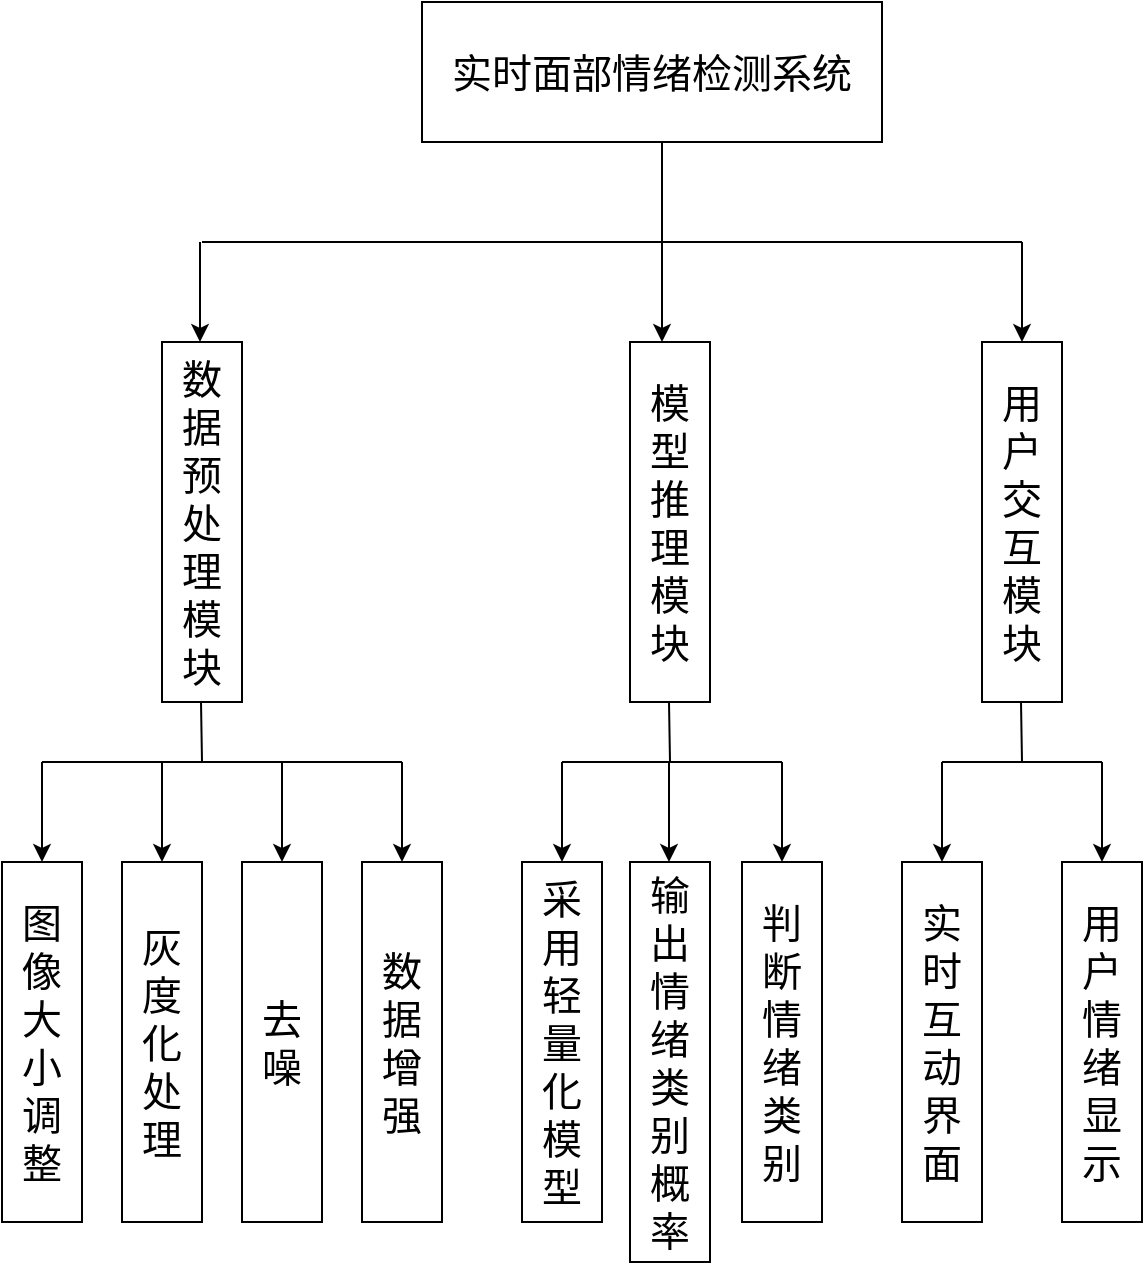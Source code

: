 <mxfile version="27.1.4">
  <diagram name="第 1 页" id="H6AJGtd3PYhoIXx5J2QH">
    <mxGraphModel dx="1426" dy="912" grid="1" gridSize="10" guides="1" tooltips="1" connect="1" arrows="1" fold="1" page="1" pageScale="1" pageWidth="827" pageHeight="1169" math="0" shadow="0">
      <root>
        <mxCell id="0" />
        <mxCell id="1" parent="0" />
        <mxCell id="jrM-6ZyAkQkcI4sNNcwI-1" value="&lt;font style=&quot;vertical-align: inherit;&quot;&gt;&lt;font style=&quot;vertical-align: inherit;&quot;&gt;实时面部情绪检测系统&lt;/font&gt;&lt;/font&gt;" style="rounded=0;whiteSpace=wrap;html=1;fontFamily=Verdana;fontSize=20;" vertex="1" parent="1">
          <mxGeometry x="310" y="240" width="230" height="70" as="geometry" />
        </mxCell>
        <mxCell id="jrM-6ZyAkQkcI4sNNcwI-4" value="" style="endArrow=none;html=1;rounded=0;" edge="1" parent="1">
          <mxGeometry width="50" height="50" relative="1" as="geometry">
            <mxPoint x="430" y="360" as="sourcePoint" />
            <mxPoint x="430" y="310" as="targetPoint" />
          </mxGeometry>
        </mxCell>
        <mxCell id="jrM-6ZyAkQkcI4sNNcwI-5" value="" style="endArrow=none;html=1;rounded=0;" edge="1" parent="1">
          <mxGeometry width="50" height="50" relative="1" as="geometry">
            <mxPoint x="200" y="360" as="sourcePoint" />
            <mxPoint x="610" y="360" as="targetPoint" />
          </mxGeometry>
        </mxCell>
        <mxCell id="jrM-6ZyAkQkcI4sNNcwI-6" value="" style="endArrow=classic;html=1;rounded=0;" edge="1" parent="1">
          <mxGeometry width="50" height="50" relative="1" as="geometry">
            <mxPoint x="199" y="360" as="sourcePoint" />
            <mxPoint x="199" y="410" as="targetPoint" />
          </mxGeometry>
        </mxCell>
        <mxCell id="jrM-6ZyAkQkcI4sNNcwI-7" value="数据预处理模块" style="rounded=0;whiteSpace=wrap;html=1;fontFamily=Verdana;fontSize=20;" vertex="1" parent="1">
          <mxGeometry x="180" y="410" width="40" height="180" as="geometry" />
        </mxCell>
        <mxCell id="jrM-6ZyAkQkcI4sNNcwI-10" value="" style="endArrow=none;html=1;rounded=0;" edge="1" parent="1">
          <mxGeometry width="50" height="50" relative="1" as="geometry">
            <mxPoint x="199.5" y="590" as="sourcePoint" />
            <mxPoint x="200" y="620" as="targetPoint" />
          </mxGeometry>
        </mxCell>
        <mxCell id="jrM-6ZyAkQkcI4sNNcwI-11" value="" style="endArrow=none;html=1;rounded=0;" edge="1" parent="1">
          <mxGeometry width="50" height="50" relative="1" as="geometry">
            <mxPoint x="120" y="620" as="sourcePoint" />
            <mxPoint x="300" y="620" as="targetPoint" />
          </mxGeometry>
        </mxCell>
        <mxCell id="jrM-6ZyAkQkcI4sNNcwI-12" value="" style="endArrow=classic;html=1;rounded=0;" edge="1" parent="1">
          <mxGeometry width="50" height="50" relative="1" as="geometry">
            <mxPoint x="120" y="620" as="sourcePoint" />
            <mxPoint x="120" y="670" as="targetPoint" />
          </mxGeometry>
        </mxCell>
        <mxCell id="jrM-6ZyAkQkcI4sNNcwI-13" value="去噪" style="rounded=0;whiteSpace=wrap;html=1;fontFamily=Verdana;fontSize=20;" vertex="1" parent="1">
          <mxGeometry x="220" y="670" width="40" height="180" as="geometry" />
        </mxCell>
        <mxCell id="jrM-6ZyAkQkcI4sNNcwI-14" value="灰度化处理" style="rounded=0;whiteSpace=wrap;html=1;fontFamily=Verdana;fontSize=20;" vertex="1" parent="1">
          <mxGeometry x="160" y="670" width="40" height="180" as="geometry" />
        </mxCell>
        <mxCell id="jrM-6ZyAkQkcI4sNNcwI-15" value="图像大小调整" style="rounded=0;whiteSpace=wrap;html=1;fontFamily=Verdana;fontSize=20;" vertex="1" parent="1">
          <mxGeometry x="100" y="670" width="40" height="180" as="geometry" />
        </mxCell>
        <mxCell id="jrM-6ZyAkQkcI4sNNcwI-16" value="" style="endArrow=classic;html=1;rounded=0;" edge="1" parent="1">
          <mxGeometry width="50" height="50" relative="1" as="geometry">
            <mxPoint x="180" y="620" as="sourcePoint" />
            <mxPoint x="180" y="670" as="targetPoint" />
          </mxGeometry>
        </mxCell>
        <mxCell id="jrM-6ZyAkQkcI4sNNcwI-17" value="" style="endArrow=classic;html=1;rounded=0;" edge="1" parent="1">
          <mxGeometry width="50" height="50" relative="1" as="geometry">
            <mxPoint x="380" y="620" as="sourcePoint" />
            <mxPoint x="380" y="670" as="targetPoint" />
          </mxGeometry>
        </mxCell>
        <mxCell id="jrM-6ZyAkQkcI4sNNcwI-18" value="" style="endArrow=classic;html=1;rounded=0;" edge="1" parent="1">
          <mxGeometry width="50" height="50" relative="1" as="geometry">
            <mxPoint x="300" y="620" as="sourcePoint" />
            <mxPoint x="300" y="670" as="targetPoint" />
          </mxGeometry>
        </mxCell>
        <mxCell id="jrM-6ZyAkQkcI4sNNcwI-19" value="" style="endArrow=classic;html=1;rounded=0;" edge="1" parent="1">
          <mxGeometry width="50" height="50" relative="1" as="geometry">
            <mxPoint x="240" y="620" as="sourcePoint" />
            <mxPoint x="240" y="670" as="targetPoint" />
          </mxGeometry>
        </mxCell>
        <mxCell id="jrM-6ZyAkQkcI4sNNcwI-20" value="数据增强" style="rounded=0;whiteSpace=wrap;html=1;fontFamily=Verdana;fontSize=20;" vertex="1" parent="1">
          <mxGeometry x="280" y="670" width="40" height="180" as="geometry" />
        </mxCell>
        <mxCell id="jrM-6ZyAkQkcI4sNNcwI-21" value="" style="endArrow=classic;html=1;rounded=0;" edge="1" parent="1">
          <mxGeometry width="50" height="50" relative="1" as="geometry">
            <mxPoint x="430" y="360" as="sourcePoint" />
            <mxPoint x="430" y="410" as="targetPoint" />
          </mxGeometry>
        </mxCell>
        <mxCell id="jrM-6ZyAkQkcI4sNNcwI-22" value="" style="endArrow=classic;html=1;rounded=0;" edge="1" parent="1">
          <mxGeometry width="50" height="50" relative="1" as="geometry">
            <mxPoint x="433.5" y="620" as="sourcePoint" />
            <mxPoint x="433.5" y="670" as="targetPoint" />
          </mxGeometry>
        </mxCell>
        <mxCell id="jrM-6ZyAkQkcI4sNNcwI-23" value="" style="endArrow=classic;html=1;rounded=0;" edge="1" parent="1">
          <mxGeometry width="50" height="50" relative="1" as="geometry">
            <mxPoint x="490" y="620" as="sourcePoint" />
            <mxPoint x="490" y="670" as="targetPoint" />
          </mxGeometry>
        </mxCell>
        <mxCell id="jrM-6ZyAkQkcI4sNNcwI-24" value="模型推理模块" style="rounded=0;whiteSpace=wrap;html=1;fontFamily=Verdana;fontSize=20;" vertex="1" parent="1">
          <mxGeometry x="414" y="410" width="40" height="180" as="geometry" />
        </mxCell>
        <mxCell id="jrM-6ZyAkQkcI4sNNcwI-25" value="" style="endArrow=none;html=1;rounded=0;" edge="1" parent="1">
          <mxGeometry width="50" height="50" relative="1" as="geometry">
            <mxPoint x="433.5" y="590" as="sourcePoint" />
            <mxPoint x="434" y="620" as="targetPoint" />
          </mxGeometry>
        </mxCell>
        <mxCell id="jrM-6ZyAkQkcI4sNNcwI-26" value="" style="endArrow=none;html=1;rounded=0;" edge="1" parent="1">
          <mxGeometry width="50" height="50" relative="1" as="geometry">
            <mxPoint x="380" y="620" as="sourcePoint" />
            <mxPoint x="490" y="620" as="targetPoint" />
          </mxGeometry>
        </mxCell>
        <mxCell id="jrM-6ZyAkQkcI4sNNcwI-27" value="采用轻量化模型" style="rounded=0;whiteSpace=wrap;html=1;fontFamily=Verdana;fontSize=20;" vertex="1" parent="1">
          <mxGeometry x="360" y="670" width="40" height="180" as="geometry" />
        </mxCell>
        <mxCell id="jrM-6ZyAkQkcI4sNNcwI-28" value="输出情绪类别概率" style="rounded=0;whiteSpace=wrap;html=1;fontFamily=Verdana;fontSize=20;" vertex="1" parent="1">
          <mxGeometry x="414" y="670" width="40" height="200" as="geometry" />
        </mxCell>
        <mxCell id="jrM-6ZyAkQkcI4sNNcwI-29" value="判断情绪类别" style="rounded=0;whiteSpace=wrap;html=1;fontFamily=Verdana;fontSize=20;" vertex="1" parent="1">
          <mxGeometry x="470" y="670" width="40" height="180" as="geometry" />
        </mxCell>
        <mxCell id="jrM-6ZyAkQkcI4sNNcwI-31" value="" style="endArrow=classic;html=1;rounded=0;" edge="1" parent="1">
          <mxGeometry width="50" height="50" relative="1" as="geometry">
            <mxPoint x="570" y="620" as="sourcePoint" />
            <mxPoint x="570" y="670" as="targetPoint" />
          </mxGeometry>
        </mxCell>
        <mxCell id="jrM-6ZyAkQkcI4sNNcwI-32" value="" style="endArrow=classic;html=1;rounded=0;" edge="1" parent="1">
          <mxGeometry width="50" height="50" relative="1" as="geometry">
            <mxPoint x="650" y="620" as="sourcePoint" />
            <mxPoint x="650" y="670" as="targetPoint" />
          </mxGeometry>
        </mxCell>
        <mxCell id="jrM-6ZyAkQkcI4sNNcwI-33" value="" style="endArrow=classic;html=1;rounded=0;" edge="1" parent="1">
          <mxGeometry width="50" height="50" relative="1" as="geometry">
            <mxPoint x="610" y="360" as="sourcePoint" />
            <mxPoint x="610" y="410" as="targetPoint" />
          </mxGeometry>
        </mxCell>
        <mxCell id="jrM-6ZyAkQkcI4sNNcwI-34" value="用户交互模块" style="rounded=0;whiteSpace=wrap;html=1;fontFamily=Verdana;fontSize=20;" vertex="1" parent="1">
          <mxGeometry x="590" y="410" width="40" height="180" as="geometry" />
        </mxCell>
        <mxCell id="jrM-6ZyAkQkcI4sNNcwI-35" value="" style="endArrow=none;html=1;rounded=0;" edge="1" parent="1">
          <mxGeometry width="50" height="50" relative="1" as="geometry">
            <mxPoint x="609.5" y="590" as="sourcePoint" />
            <mxPoint x="610" y="620" as="targetPoint" />
          </mxGeometry>
        </mxCell>
        <mxCell id="jrM-6ZyAkQkcI4sNNcwI-36" value="" style="endArrow=none;html=1;rounded=0;" edge="1" parent="1">
          <mxGeometry width="50" height="50" relative="1" as="geometry">
            <mxPoint x="570" y="620" as="sourcePoint" />
            <mxPoint x="650" y="620" as="targetPoint" />
          </mxGeometry>
        </mxCell>
        <mxCell id="jrM-6ZyAkQkcI4sNNcwI-37" value="实时互动界面" style="rounded=0;whiteSpace=wrap;html=1;fontFamily=Verdana;fontSize=20;" vertex="1" parent="1">
          <mxGeometry x="550" y="670" width="40" height="180" as="geometry" />
        </mxCell>
        <mxCell id="jrM-6ZyAkQkcI4sNNcwI-38" value="用户情绪显示" style="rounded=0;whiteSpace=wrap;html=1;fontFamily=Verdana;fontSize=20;" vertex="1" parent="1">
          <mxGeometry x="630" y="670" width="40" height="180" as="geometry" />
        </mxCell>
      </root>
    </mxGraphModel>
  </diagram>
</mxfile>
